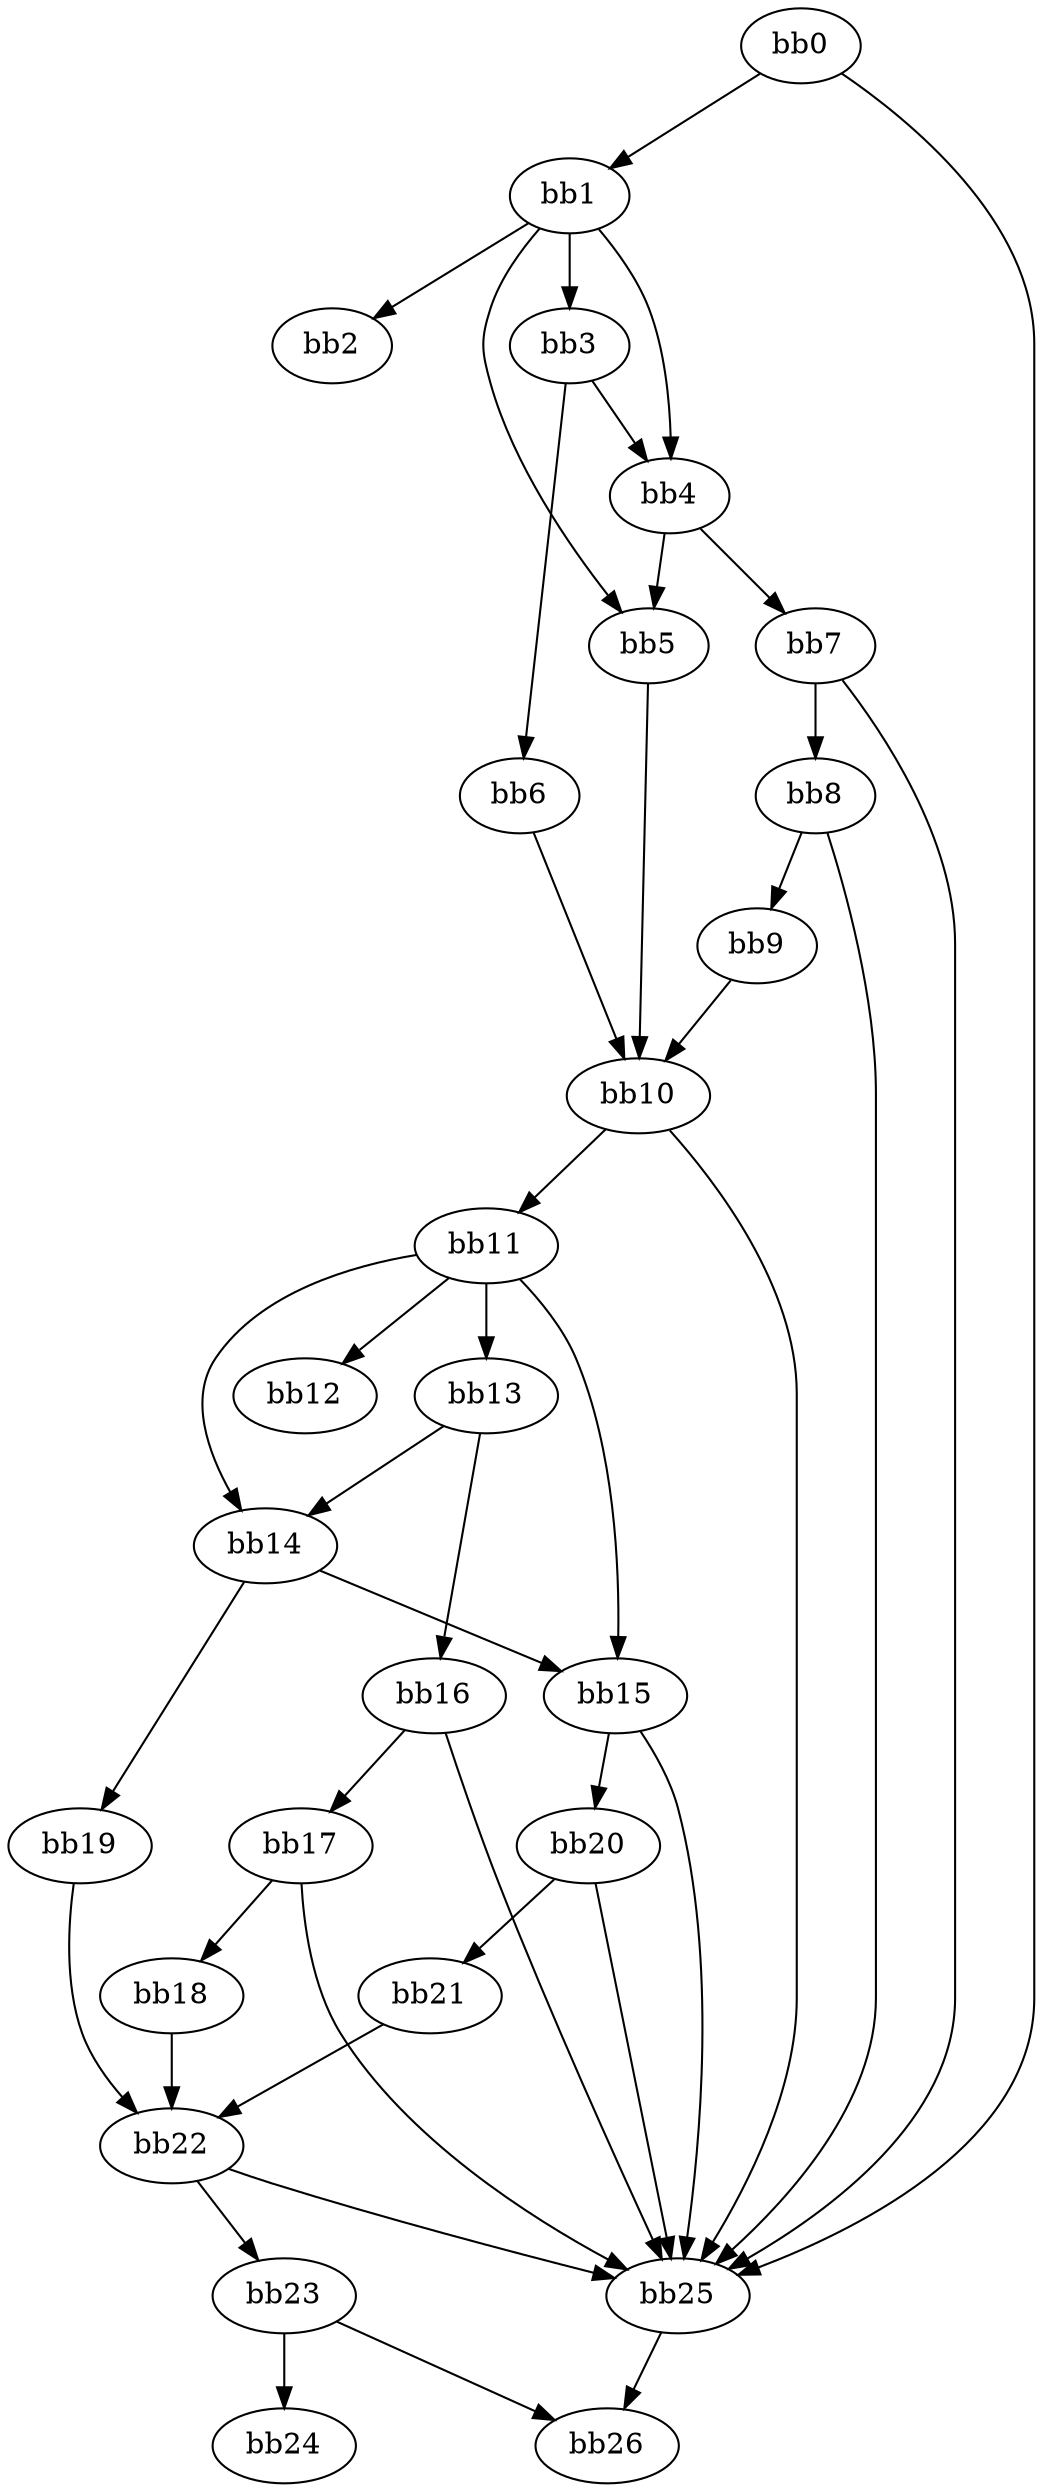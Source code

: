 digraph {
    0 [ label = "bb0\l" ]
    1 [ label = "bb1\l" ]
    2 [ label = "bb2\l" ]
    3 [ label = "bb3\l" ]
    4 [ label = "bb4\l" ]
    5 [ label = "bb5\l" ]
    6 [ label = "bb6\l" ]
    7 [ label = "bb7\l" ]
    8 [ label = "bb8\l" ]
    9 [ label = "bb9\l" ]
    10 [ label = "bb10\l" ]
    11 [ label = "bb11\l" ]
    12 [ label = "bb12\l" ]
    13 [ label = "bb13\l" ]
    14 [ label = "bb14\l" ]
    15 [ label = "bb15\l" ]
    16 [ label = "bb16\l" ]
    17 [ label = "bb17\l" ]
    18 [ label = "bb18\l" ]
    19 [ label = "bb19\l" ]
    20 [ label = "bb20\l" ]
    21 [ label = "bb21\l" ]
    22 [ label = "bb22\l" ]
    23 [ label = "bb23\l" ]
    24 [ label = "bb24\l" ]
    25 [ label = "bb25\l" ]
    26 [ label = "bb26\l" ]
    0 -> 1 [ ]
    0 -> 25 [ ]
    1 -> 2 [ ]
    1 -> 3 [ ]
    1 -> 4 [ ]
    1 -> 5 [ ]
    3 -> 4 [ ]
    3 -> 6 [ ]
    4 -> 5 [ ]
    4 -> 7 [ ]
    5 -> 10 [ ]
    6 -> 10 [ ]
    7 -> 8 [ ]
    7 -> 25 [ ]
    8 -> 9 [ ]
    8 -> 25 [ ]
    9 -> 10 [ ]
    10 -> 11 [ ]
    10 -> 25 [ ]
    11 -> 12 [ ]
    11 -> 13 [ ]
    11 -> 14 [ ]
    11 -> 15 [ ]
    13 -> 14 [ ]
    13 -> 16 [ ]
    14 -> 15 [ ]
    14 -> 19 [ ]
    15 -> 20 [ ]
    15 -> 25 [ ]
    16 -> 17 [ ]
    16 -> 25 [ ]
    17 -> 18 [ ]
    17 -> 25 [ ]
    18 -> 22 [ ]
    19 -> 22 [ ]
    20 -> 21 [ ]
    20 -> 25 [ ]
    21 -> 22 [ ]
    22 -> 23 [ ]
    22 -> 25 [ ]
    23 -> 24 [ ]
    23 -> 26 [ ]
    25 -> 26 [ ]
}

